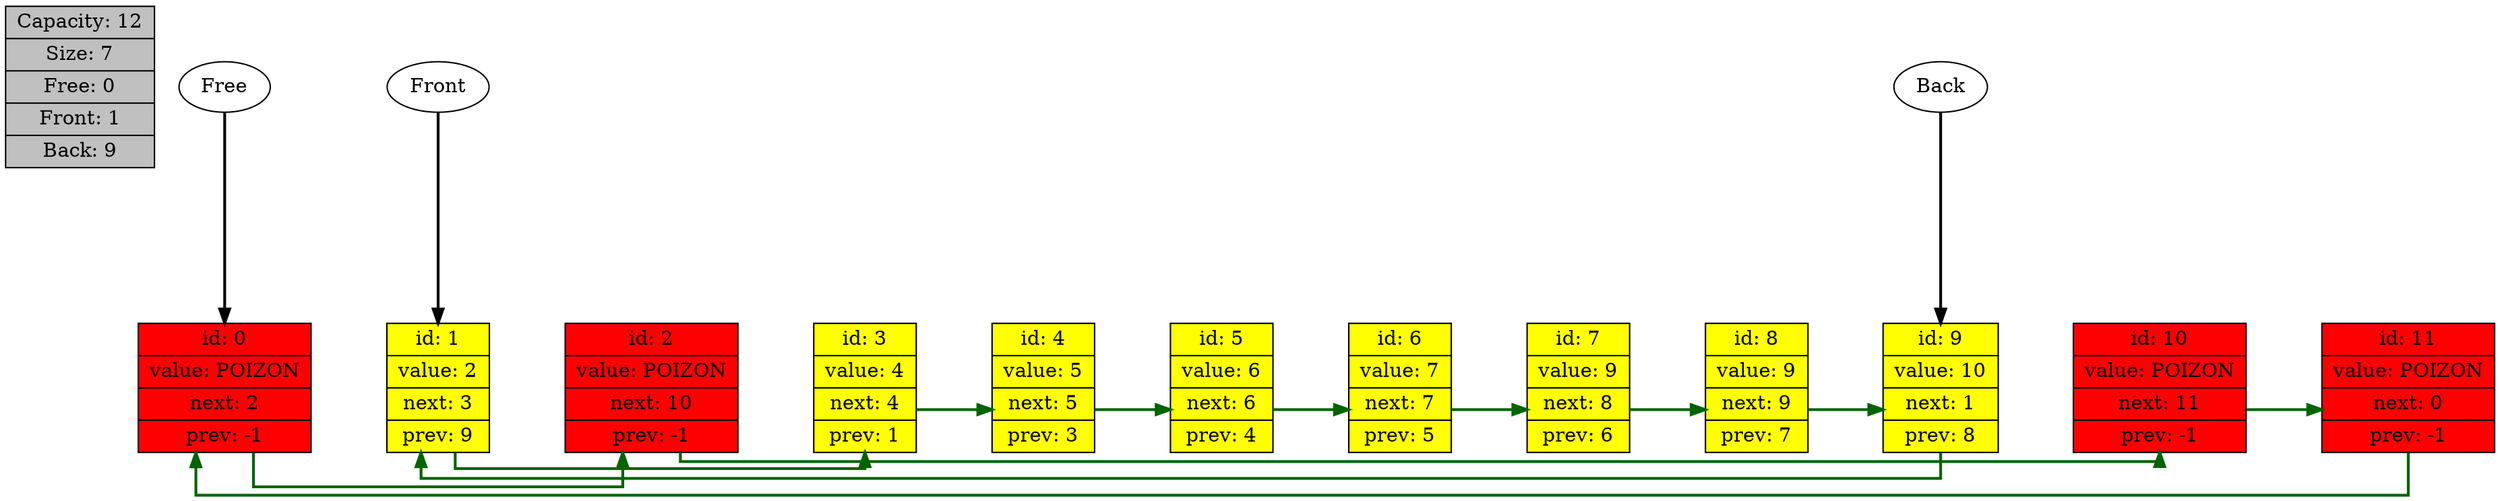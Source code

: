 digraph G {size="30"; rankdir = TB
splines = ortho; edge[minlen = 3, penwidth = 2];

Info[shape=record, fillcolor="grey", width=0.2, style="filled",label=" {Capacity: 12 | Size: 7 | Free: 0 | Front: 1 | Back: 9}"] 

{rank = same;
node0[shape=record, width=0.2, style="filled", fillcolor="red",label=" {id: 0 | value: POIZON | next: 2 | prev: -1}"] 
 
node1[shape=record, width=0.2, style="filled", fillcolor="yellow",label=" {id: 1 | value: 2 | next: 3 | prev: 9}"] 
 
node2[shape=record, width=0.2, style="filled", fillcolor="red",label=" {id: 2 | value: POIZON | next: 10 | prev: -1}"] 
 
node3[shape=record, width=0.2, style="filled", fillcolor="yellow",label=" {id: 3 | value: 4 | next: 4 | prev: 1}"] 
 
node4[shape=record, width=0.2, style="filled", fillcolor="yellow",label=" {id: 4 | value: 5 | next: 5 | prev: 3}"] 
 
node5[shape=record, width=0.2, style="filled", fillcolor="yellow",label=" {id: 5 | value: 6 | next: 6 | prev: 4}"] 
 
node6[shape=record, width=0.2, style="filled", fillcolor="yellow",label=" {id: 6 | value: 7 | next: 7 | prev: 5}"] 
 
node7[shape=record, width=0.2, style="filled", fillcolor="yellow",label=" {id: 7 | value: 9 | next: 8 | prev: 6}"] 
 
node8[shape=record, width=0.2, style="filled", fillcolor="yellow",label=" {id: 8 | value: 9 | next: 9 | prev: 7}"] 
 
node9[shape=record, width=0.2, style="filled", fillcolor="yellow",label=" {id: 9 | value: 10 | next: 1 | prev: 8}"] 
 
node10[shape=record, width=0.2, style="filled", fillcolor="red",label=" {id: 10 | value: POIZON | next: 11 | prev: -1}"] 
 
node11[shape=record, width=0.2, style="filled", fillcolor="red",label=" {id: 11 | value: POIZON | next: 0 | prev: -1}"] 
 
}
Free->node0
Front->node1
Back->node9

edge[color=darkgreen, constraint = true]
node0 -> node1 -> node2 -> node3 -> node4 -> node5 -> node6 -> node7 -> node8 -> node9 -> node10 -> node11
[style=invis, weight = 10000];

edge[style=solid, constraint = false]
node0 -> node2;
node1 -> node3;
node2 -> node10;
node3 -> node4;
node4 -> node5;
node5 -> node6;
node6 -> node7;
node7 -> node8;
node8 -> node9;
node9 -> node1;
node10 -> node11;
node11 -> node0;

}